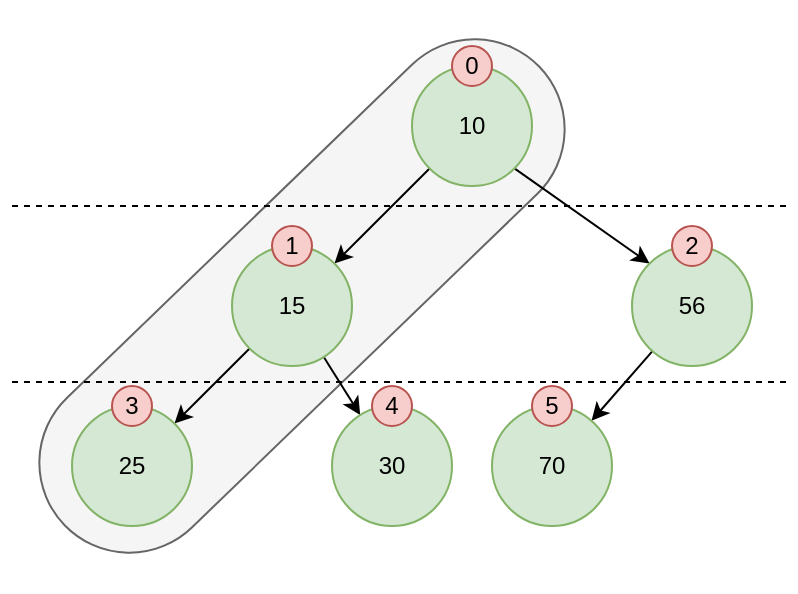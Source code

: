 <mxfile version="12.2.2" type="device" pages="1"><diagram id="n0e8WxNBBWobuaCLg8mo" name="堆树"><mxGraphModel dx="786" dy="537" grid="1" gridSize="10" guides="1" tooltips="1" connect="1" arrows="1" fold="1" page="1" pageScale="1" pageWidth="827" pageHeight="1169" math="0" shadow="0"><root><mxCell id="0"/><mxCell id="1" parent="0"/><mxCell id="XSGiKG2ndP5-dXPR3l4R-26" value="" style="rounded=1;whiteSpace=wrap;html=1;rotation=-44;fillColor=#f5f5f5;strokeColor=#666666;fontColor=#333333;arcSize=50;" vertex="1" parent="1"><mxGeometry x="70" y="180" width="330" height="90" as="geometry"/></mxCell><mxCell id="XSGiKG2ndP5-dXPR3l4R-4" value="" style="rounded=0;orthogonalLoop=1;jettySize=auto;html=1;exitX=0;exitY=1;exitDx=0;exitDy=0;" edge="1" parent="1" source="XSGiKG2ndP5-dXPR3l4R-1" target="XSGiKG2ndP5-dXPR3l4R-3"><mxGeometry relative="1" as="geometry"/></mxCell><mxCell id="XSGiKG2ndP5-dXPR3l4R-6" value="" style="rounded=0;orthogonalLoop=1;jettySize=auto;html=1;exitX=1;exitY=1;exitDx=0;exitDy=0;entryX=0;entryY=0;entryDx=0;entryDy=0;" edge="1" parent="1" source="XSGiKG2ndP5-dXPR3l4R-1" target="XSGiKG2ndP5-dXPR3l4R-5"><mxGeometry relative="1" as="geometry"/></mxCell><mxCell id="XSGiKG2ndP5-dXPR3l4R-1" value="10" style="ellipse;whiteSpace=wrap;html=1;aspect=fixed;fillColor=#d5e8d4;strokeColor=#82b366;" vertex="1" parent="1"><mxGeometry x="290" y="110" width="60" height="60" as="geometry"/></mxCell><mxCell id="XSGiKG2ndP5-dXPR3l4R-14" value="" style="edgeStyle=none;rounded=0;orthogonalLoop=1;jettySize=auto;html=1;" edge="1" parent="1" source="XSGiKG2ndP5-dXPR3l4R-5" target="XSGiKG2ndP5-dXPR3l4R-13"><mxGeometry relative="1" as="geometry"/></mxCell><mxCell id="XSGiKG2ndP5-dXPR3l4R-5" value="56" style="ellipse;whiteSpace=wrap;html=1;aspect=fixed;fillColor=#d5e8d4;strokeColor=#82b366;" vertex="1" parent="1"><mxGeometry x="400" y="200" width="60" height="60" as="geometry"/></mxCell><mxCell id="XSGiKG2ndP5-dXPR3l4R-13" value="70" style="ellipse;whiteSpace=wrap;html=1;aspect=fixed;fillColor=#d5e8d4;strokeColor=#82b366;" vertex="1" parent="1"><mxGeometry x="330" y="280" width="60" height="60" as="geometry"/></mxCell><mxCell id="XSGiKG2ndP5-dXPR3l4R-9" value="" style="edgeStyle=none;rounded=0;orthogonalLoop=1;jettySize=auto;html=1;" edge="1" parent="1" source="XSGiKG2ndP5-dXPR3l4R-3" target="XSGiKG2ndP5-dXPR3l4R-8"><mxGeometry relative="1" as="geometry"/></mxCell><mxCell id="XSGiKG2ndP5-dXPR3l4R-12" value="" style="edgeStyle=none;rounded=0;orthogonalLoop=1;jettySize=auto;html=1;" edge="1" parent="1" source="XSGiKG2ndP5-dXPR3l4R-3" target="XSGiKG2ndP5-dXPR3l4R-11"><mxGeometry relative="1" as="geometry"/></mxCell><mxCell id="XSGiKG2ndP5-dXPR3l4R-3" value="15" style="ellipse;whiteSpace=wrap;html=1;aspect=fixed;fillColor=#d5e8d4;strokeColor=#82b366;" vertex="1" parent="1"><mxGeometry x="200" y="200" width="60" height="60" as="geometry"/></mxCell><mxCell id="XSGiKG2ndP5-dXPR3l4R-11" value="30" style="ellipse;whiteSpace=wrap;html=1;aspect=fixed;fillColor=#d5e8d4;strokeColor=#82b366;" vertex="1" parent="1"><mxGeometry x="250" y="280" width="60" height="60" as="geometry"/></mxCell><mxCell id="XSGiKG2ndP5-dXPR3l4R-8" value="25" style="ellipse;whiteSpace=wrap;html=1;aspect=fixed;fillColor=#d5e8d4;strokeColor=#82b366;" vertex="1" parent="1"><mxGeometry x="120" y="280" width="60" height="60" as="geometry"/></mxCell><mxCell id="XSGiKG2ndP5-dXPR3l4R-22" value="" style="endArrow=none;dashed=1;html=1;" edge="1" parent="1"><mxGeometry width="50" height="50" relative="1" as="geometry"><mxPoint x="90" y="268" as="sourcePoint"/><mxPoint x="480" y="268" as="targetPoint"/></mxGeometry></mxCell><mxCell id="XSGiKG2ndP5-dXPR3l4R-24" value="" style="endArrow=none;dashed=1;html=1;" edge="1" parent="1"><mxGeometry width="50" height="50" relative="1" as="geometry"><mxPoint x="90" y="180" as="sourcePoint"/><mxPoint x="480" y="180" as="targetPoint"/></mxGeometry></mxCell><mxCell id="XSGiKG2ndP5-dXPR3l4R-27" value="0" style="ellipse;whiteSpace=wrap;html=1;rounded=1;fillColor=#f8cecc;strokeColor=#b85450;" vertex="1" parent="1"><mxGeometry x="310" y="100" width="20" height="20" as="geometry"/></mxCell><mxCell id="XSGiKG2ndP5-dXPR3l4R-28" value="1" style="ellipse;whiteSpace=wrap;html=1;rounded=1;fillColor=#f8cecc;strokeColor=#b85450;" vertex="1" parent="1"><mxGeometry x="220" y="190" width="20" height="20" as="geometry"/></mxCell><mxCell id="XSGiKG2ndP5-dXPR3l4R-29" value="2" style="ellipse;whiteSpace=wrap;html=1;rounded=1;fillColor=#f8cecc;strokeColor=#b85450;" vertex="1" parent="1"><mxGeometry x="420" y="190" width="20" height="20" as="geometry"/></mxCell><mxCell id="XSGiKG2ndP5-dXPR3l4R-30" value="3" style="ellipse;whiteSpace=wrap;html=1;rounded=1;fillColor=#f8cecc;strokeColor=#b85450;" vertex="1" parent="1"><mxGeometry x="140" y="270" width="20" height="20" as="geometry"/></mxCell><mxCell id="XSGiKG2ndP5-dXPR3l4R-31" value="4" style="ellipse;whiteSpace=wrap;html=1;rounded=1;fillColor=#f8cecc;strokeColor=#b85450;" vertex="1" parent="1"><mxGeometry x="270" y="270" width="20" height="20" as="geometry"/></mxCell><mxCell id="XSGiKG2ndP5-dXPR3l4R-32" value="5" style="ellipse;whiteSpace=wrap;html=1;rounded=1;fillColor=#f8cecc;strokeColor=#b85450;" vertex="1" parent="1"><mxGeometry x="350" y="270" width="20" height="20" as="geometry"/></mxCell></root></mxGraphModel></diagram></mxfile>